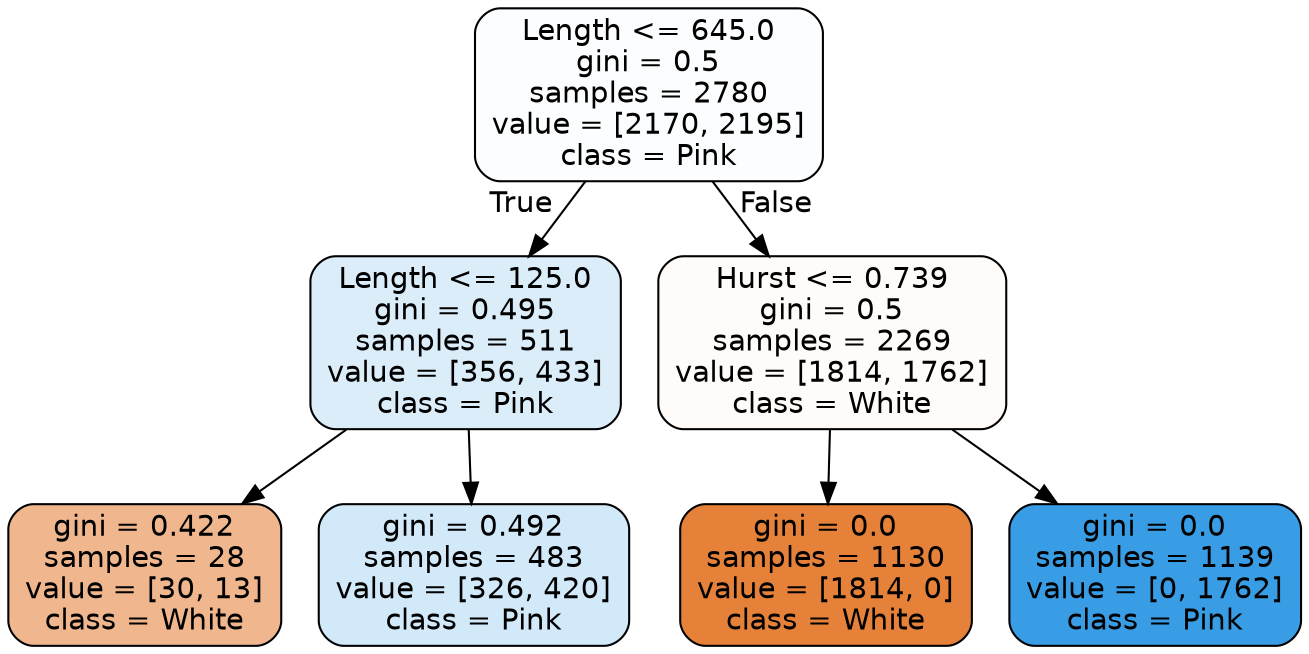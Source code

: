 digraph Tree {
node [shape=box, style="filled, rounded", color="black", fontname=helvetica] ;
edge [fontname=helvetica] ;
0 [label="Length <= 645.0\ngini = 0.5\nsamples = 2780\nvalue = [2170, 2195]\nclass = Pink", fillcolor="#399de503"] ;
1 [label="Length <= 125.0\ngini = 0.495\nsamples = 511\nvalue = [356, 433]\nclass = Pink", fillcolor="#399de52d"] ;
0 -> 1 [labeldistance=2.5, labelangle=45, headlabel="True"] ;
2 [label="gini = 0.422\nsamples = 28\nvalue = [30, 13]\nclass = White", fillcolor="#e5813991"] ;
1 -> 2 ;
3 [label="gini = 0.492\nsamples = 483\nvalue = [326, 420]\nclass = Pink", fillcolor="#399de539"] ;
1 -> 3 ;
4 [label="Hurst <= 0.739\ngini = 0.5\nsamples = 2269\nvalue = [1814, 1762]\nclass = White", fillcolor="#e5813907"] ;
0 -> 4 [labeldistance=2.5, labelangle=-45, headlabel="False"] ;
5 [label="gini = 0.0\nsamples = 1130\nvalue = [1814, 0]\nclass = White", fillcolor="#e58139ff"] ;
4 -> 5 ;
6 [label="gini = 0.0\nsamples = 1139\nvalue = [0, 1762]\nclass = Pink", fillcolor="#399de5ff"] ;
4 -> 6 ;
}